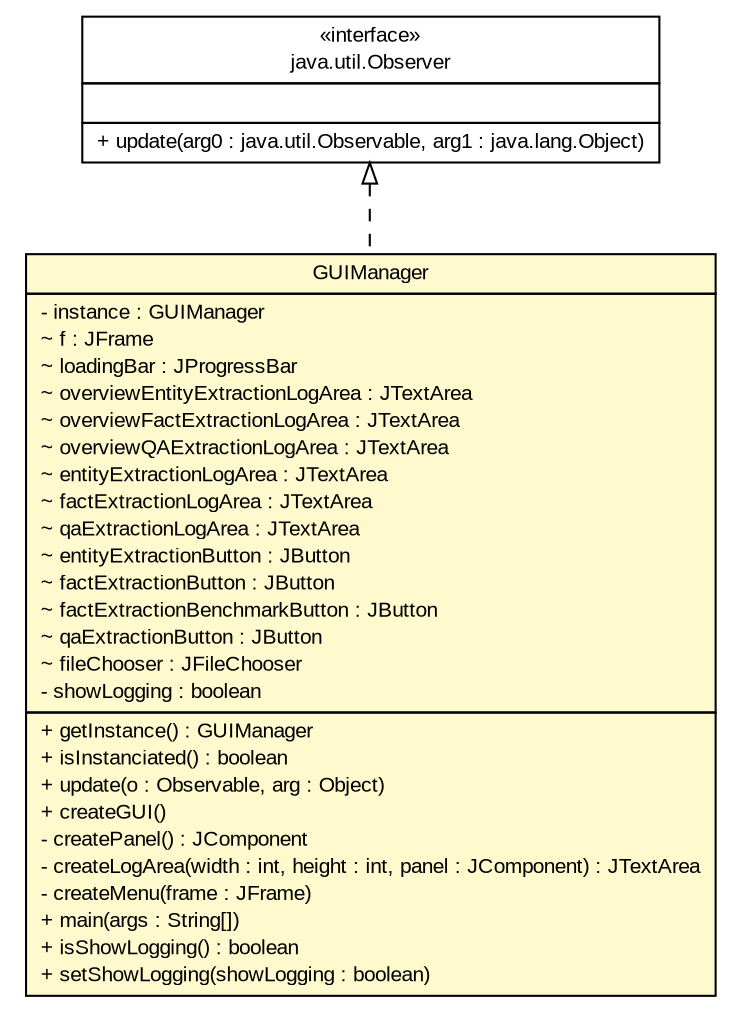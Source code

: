 #!/usr/local/bin/dot
#
# Class diagram 
# Generated by UMLGraph version 5.2 (http://www.umlgraph.org/)
#

digraph G {
	edge [fontname="arial",fontsize=10,labelfontname="arial",labelfontsize=10];
	node [fontname="arial",fontsize=10,shape=plaintext];
	nodesep=0.25;
	ranksep=0.5;
	// tud.iir.gui.GUIManager
	c33930 [label=<<table title="tud.iir.gui.GUIManager" border="0" cellborder="1" cellspacing="0" cellpadding="2" port="p" bgcolor="lemonChiffon" href="./GUIManager.html">
		<tr><td><table border="0" cellspacing="0" cellpadding="1">
<tr><td align="center" balign="center"> GUIManager </td></tr>
		</table></td></tr>
		<tr><td><table border="0" cellspacing="0" cellpadding="1">
<tr><td align="left" balign="left"> - instance : GUIManager </td></tr>
<tr><td align="left" balign="left"> ~ f : JFrame </td></tr>
<tr><td align="left" balign="left"> ~ loadingBar : JProgressBar </td></tr>
<tr><td align="left" balign="left"> ~ overviewEntityExtractionLogArea : JTextArea </td></tr>
<tr><td align="left" balign="left"> ~ overviewFactExtractionLogArea : JTextArea </td></tr>
<tr><td align="left" balign="left"> ~ overviewQAExtractionLogArea : JTextArea </td></tr>
<tr><td align="left" balign="left"> ~ entityExtractionLogArea : JTextArea </td></tr>
<tr><td align="left" balign="left"> ~ factExtractionLogArea : JTextArea </td></tr>
<tr><td align="left" balign="left"> ~ qaExtractionLogArea : JTextArea </td></tr>
<tr><td align="left" balign="left"> ~ entityExtractionButton : JButton </td></tr>
<tr><td align="left" balign="left"> ~ factExtractionButton : JButton </td></tr>
<tr><td align="left" balign="left"> ~ factExtractionBenchmarkButton : JButton </td></tr>
<tr><td align="left" balign="left"> ~ qaExtractionButton : JButton </td></tr>
<tr><td align="left" balign="left"> ~ fileChooser : JFileChooser </td></tr>
<tr><td align="left" balign="left"> - showLogging : boolean </td></tr>
		</table></td></tr>
		<tr><td><table border="0" cellspacing="0" cellpadding="1">
<tr><td align="left" balign="left"> + getInstance() : GUIManager </td></tr>
<tr><td align="left" balign="left"> + isInstanciated() : boolean </td></tr>
<tr><td align="left" balign="left"> + update(o : Observable, arg : Object) </td></tr>
<tr><td align="left" balign="left"> + createGUI() </td></tr>
<tr><td align="left" balign="left"> - createPanel() : JComponent </td></tr>
<tr><td align="left" balign="left"> - createLogArea(width : int, height : int, panel : JComponent) : JTextArea </td></tr>
<tr><td align="left" balign="left"> - createMenu(frame : JFrame) </td></tr>
<tr><td align="left" balign="left"> + main(args : String[]) </td></tr>
<tr><td align="left" balign="left"> + isShowLogging() : boolean </td></tr>
<tr><td align="left" balign="left"> + setShowLogging(showLogging : boolean) </td></tr>
		</table></td></tr>
		</table>>, fontname="arial", fontcolor="black", fontsize=10.0];
	//tud.iir.gui.GUIManager implements java.util.Observer
	c34040:p -> c33930:p [dir=back,arrowtail=empty,style=dashed];
	// java.util.Observer
	c34040 [label=<<table title="java.util.Observer" border="0" cellborder="1" cellspacing="0" cellpadding="2" port="p" href="http://java.sun.com/j2se/1.4.2/docs/api/java/util/Observer.html">
		<tr><td><table border="0" cellspacing="0" cellpadding="1">
<tr><td align="center" balign="center"> &#171;interface&#187; </td></tr>
<tr><td align="center" balign="center"> java.util.Observer </td></tr>
		</table></td></tr>
		<tr><td><table border="0" cellspacing="0" cellpadding="1">
<tr><td align="left" balign="left">  </td></tr>
		</table></td></tr>
		<tr><td><table border="0" cellspacing="0" cellpadding="1">
<tr><td align="left" balign="left"> + update(arg0 : java.util.Observable, arg1 : java.lang.Object) </td></tr>
		</table></td></tr>
		</table>>, fontname="arial", fontcolor="black", fontsize=10.0];
}

